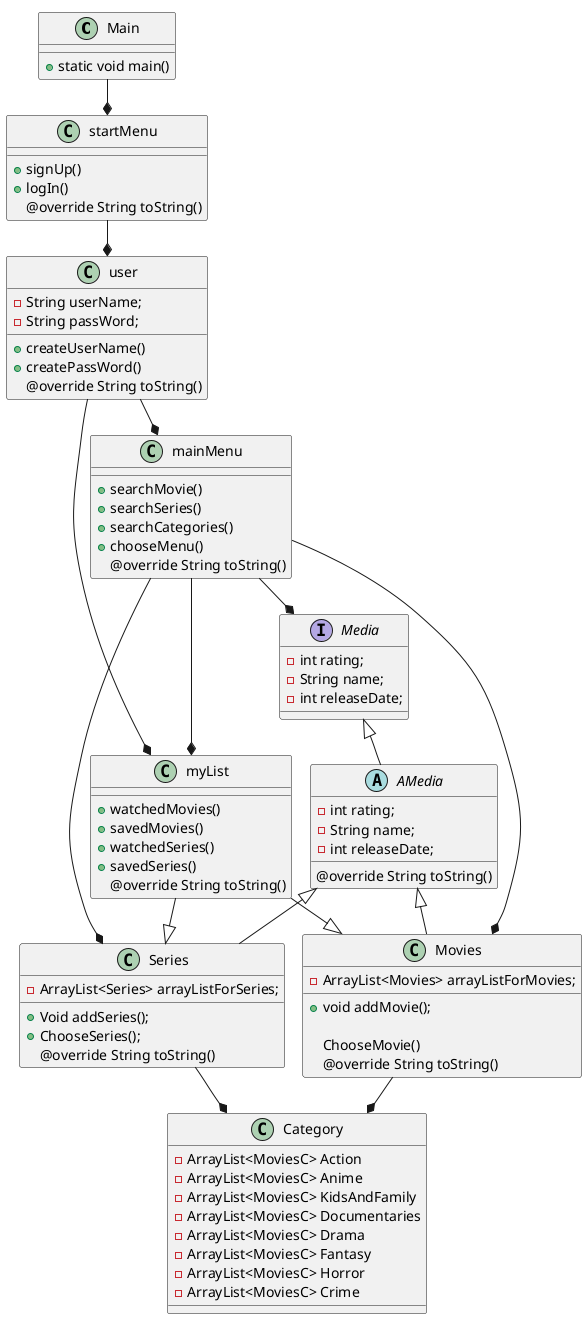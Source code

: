@startuml
!pragma layout smetana
'https://plantuml.com/sequence-diagram

Class Main{
+ static void main()

}

Class startMenu{
+ signUp()
+ logIn()
@override String toString()

}

Class user{
-String userName;
-String passWord;

+createUserName()
+createPassWord()
@override String toString()

}

Class mainMenu{
+searchMovie()
+searchSeries()
+searchCategories()
+chooseMenu()
@override String toString()

}

Class myList{
+watchedMovies()
+savedMovies()
+watchedSeries()
+savedSeries()
@override String toString()
}

interface Media{
-int rating;
-String name;
-int releaseDate;

}

abstract class AMedia extends Media{
-int rating;
-String name;
-int releaseDate;
@override String toString()


}

Class Movies extends AMedia{
-ArrayList<Movies> arrayListForMovies;
+void addMovie();

ChooseMovie()
@override String toString()

}

Class Series extends AMedia{
-ArrayList<Series> arrayListForSeries;
+Void addSeries();
+ChooseSeries();
@override String toString()

}

Class Category{
-ArrayList<MoviesC> Action
-ArrayList<MoviesC> Anime
-ArrayList<MoviesC> KidsAndFamily
-ArrayList<MoviesC> Documentaries
-ArrayList<MoviesC> Drama
-ArrayList<MoviesC> Fantasy
-ArrayList<MoviesC> Horror
-ArrayList<MoviesC> Crime

}

Main --* startMenu
startMenu --* user
user --* mainMenu
user --* myList
mainMenu --* myList
mainMenu --* Movies
mainMenu --* Series
myList --|> Movies
myList --|> Series
Movies --* Category
Series --* Category
mainMenu --* Media




@enduml